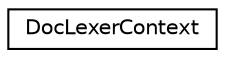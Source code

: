 digraph "Graphical Class Hierarchy"
{
 // LATEX_PDF_SIZE
  edge [fontname="Helvetica",fontsize="10",labelfontname="Helvetica",labelfontsize="10"];
  node [fontname="Helvetica",fontsize="10",shape=record];
  rankdir="LR";
  Node0 [label="DocLexerContext",height=0.2,width=0.4,color="black", fillcolor="white", style="filled",URL="$structDocLexerContext.html",tooltip=" "];
}

